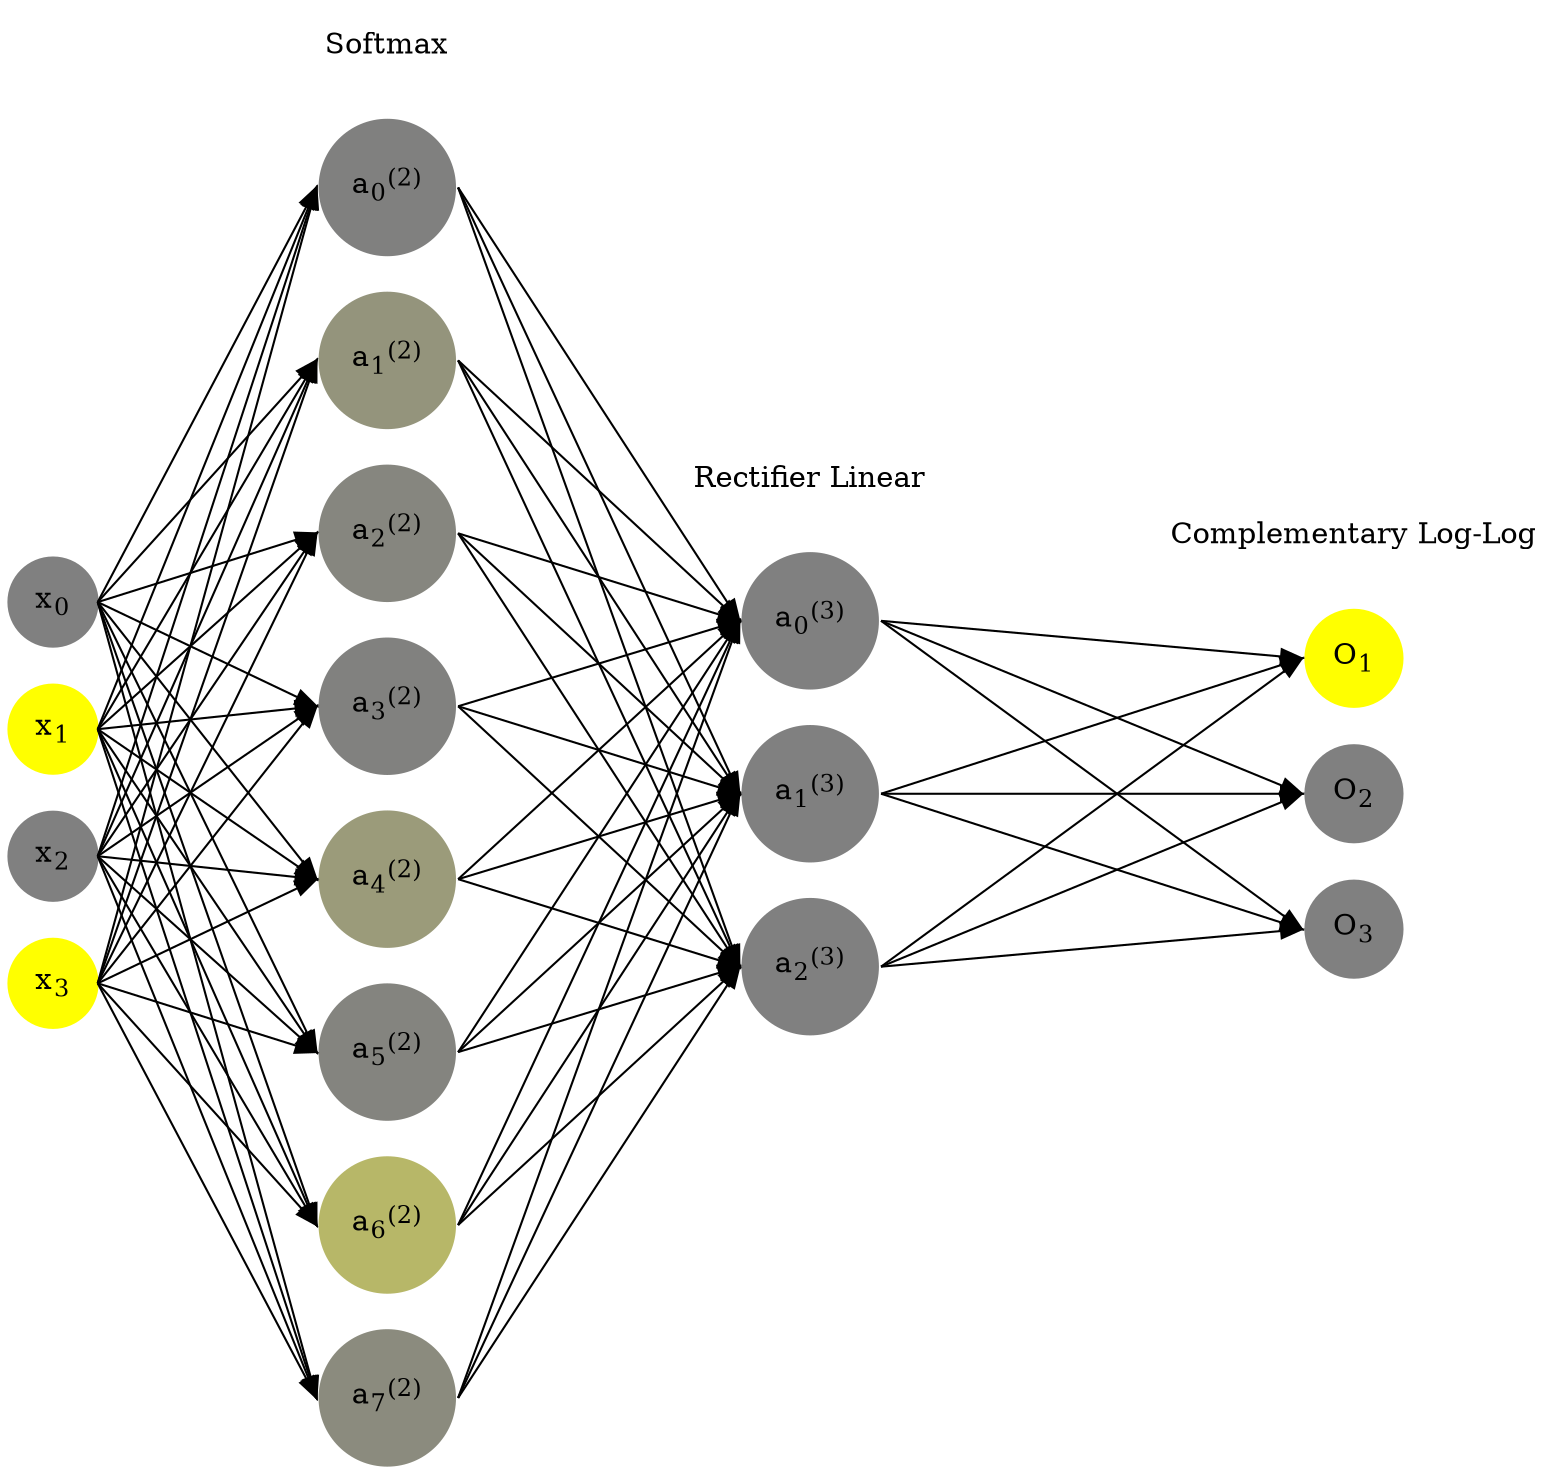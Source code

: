 digraph G {
	rankdir = LR;
	splines=false;
	edge[style=invis];
	ranksep= 1.4;
	{
	node [shape=circle, color="0.1667, 0.0, 0.5", style=filled, fillcolor="0.1667, 0.0, 0.5"];
	x0 [label=<x<sub>0</sub>>];
	}
	{
	node [shape=circle, color="0.1667, 1.0, 1.0", style=filled, fillcolor="0.1667, 1.0, 1.0"];
	x1 [label=<x<sub>1</sub>>];
	}
	{
	node [shape=circle, color="0.1667, 0.0, 0.5", style=filled, fillcolor="0.1667, 0.0, 0.5"];
	x2 [label=<x<sub>2</sub>>];
	}
	{
	node [shape=circle, color="0.1667, 1.0, 1.0", style=filled, fillcolor="0.1667, 1.0, 1.0"];
	x3 [label=<x<sub>3</sub>>];
	}
	{
	node [shape=circle, color="0.1667, 0.007664, 0.503832", style=filled, fillcolor="0.1667, 0.007664, 0.503832"];
	a02 [label=<a<sub>0</sub><sup>(2)</sup>>];
	}
	{
	node [shape=circle, color="0.1667, 0.158893, 0.579446", style=filled, fillcolor="0.1667, 0.158893, 0.579446"];
	a12 [label=<a<sub>1</sub><sup>(2)</sup>>];
	}
	{
	node [shape=circle, color="0.1667, 0.052125, 0.526062", style=filled, fillcolor="0.1667, 0.052125, 0.526062"];
	a22 [label=<a<sub>2</sub><sup>(2)</sup>>];
	}
	{
	node [shape=circle, color="0.1667, 0.008159, 0.504080", style=filled, fillcolor="0.1667, 0.008159, 0.504080"];
	a32 [label=<a<sub>3</sub><sup>(2)</sup>>];
	}
	{
	node [shape=circle, color="0.1667, 0.215055, 0.607527", style=filled, fillcolor="0.1667, 0.215055, 0.607527"];
	a42 [label=<a<sub>4</sub><sup>(2)</sup>>];
	}
	{
	node [shape=circle, color="0.1667, 0.038600, 0.519300", style=filled, fillcolor="0.1667, 0.038600, 0.519300"];
	a52 [label=<a<sub>5</sub><sup>(2)</sup>>];
	}
	{
	node [shape=circle, color="0.1667, 0.429877, 0.714938", style=filled, fillcolor="0.1667, 0.429877, 0.714938"];
	a62 [label=<a<sub>6</sub><sup>(2)</sup>>];
	}
	{
	node [shape=circle, color="0.1667, 0.089628, 0.544814", style=filled, fillcolor="0.1667, 0.089628, 0.544814"];
	a72 [label=<a<sub>7</sub><sup>(2)</sup>>];
	}
	{
	node [shape=circle, color="0.1667, 0.000000, 0.500000", style=filled, fillcolor="0.1667, 0.000000, 0.500000"];
	a03 [label=<a<sub>0</sub><sup>(3)</sup>>];
	}
	{
	node [shape=circle, color="0.1667, 0.000000, 0.500000", style=filled, fillcolor="0.1667, 0.000000, 0.500000"];
	a13 [label=<a<sub>1</sub><sup>(3)</sup>>];
	}
	{
	node [shape=circle, color="0.1667, 0.000000, 0.500000", style=filled, fillcolor="0.1667, 0.000000, 0.500000"];
	a23 [label=<a<sub>2</sub><sup>(3)</sup>>];
	}
	{
	node [shape=circle, color="0.1667, 1.0, 1.0", style=filled, fillcolor="0.1667, 1.0, 1.0"];
	O1 [label=<O<sub>1</sub>>];
	}
	{
	node [shape=circle, color="0.1667, 0.0, 0.5", style=filled, fillcolor="0.1667, 0.0, 0.5"];
	O2 [label=<O<sub>2</sub>>];
	}
	{
	node [shape=circle, color="0.1667, 0.0, 0.5", style=filled, fillcolor="0.1667, 0.0, 0.5"];
	O3 [label=<O<sub>3</sub>>];
	}
	{
	rank=same;
	x0->x1->x2->x3;
	}
	{
	rank=same;
	a02->a12->a22->a32->a42->a52->a62->a72;
	}
	{
	rank=same;
	a03->a13->a23;
	}
	{
	rank=same;
	O1->O2->O3;
	}
	l1 [shape=plaintext,label="Softmax"];
	l1->a02;
	{rank=same; l1;a02};
	l2 [shape=plaintext,label="Rectifier Linear"];
	l2->a03;
	{rank=same; l2;a03};
	l3 [shape=plaintext,label="Complementary Log-Log"];
	l3->O1;
	{rank=same; l3;O1};
edge[style=solid, tailport=e, headport=w];
	{x0;x1;x2;x3} -> {a02;a12;a22;a32;a42;a52;a62;a72};
	{a02;a12;a22;a32;a42;a52;a62;a72} -> {a03;a13;a23};
	{a03;a13;a23} -> {O1,O2,O3};
}